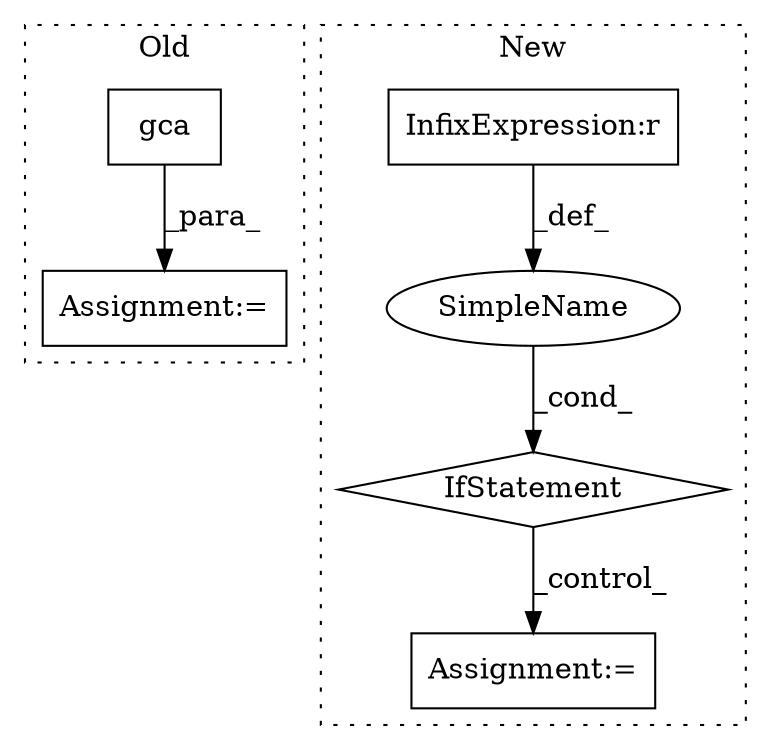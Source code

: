 digraph G {
subgraph cluster0 {
1 [label="gca" a="32" s="41455" l="5" shape="box"];
4 [label="Assignment:=" a="7" s="41436" l="1" shape="box"];
label = "Old";
style="dotted";
}
subgraph cluster1 {
2 [label="IfStatement" a="25" s="2417,2433" l="4,2" shape="diamond"];
3 [label="InfixExpression:r" a="27" s="2425" l="4" shape="box"];
5 [label="Assignment:=" a="7" s="2679" l="2" shape="box"];
6 [label="SimpleName" a="42" s="" l="" shape="ellipse"];
label = "New";
style="dotted";
}
1 -> 4 [label="_para_"];
2 -> 5 [label="_control_"];
3 -> 6 [label="_def_"];
6 -> 2 [label="_cond_"];
}